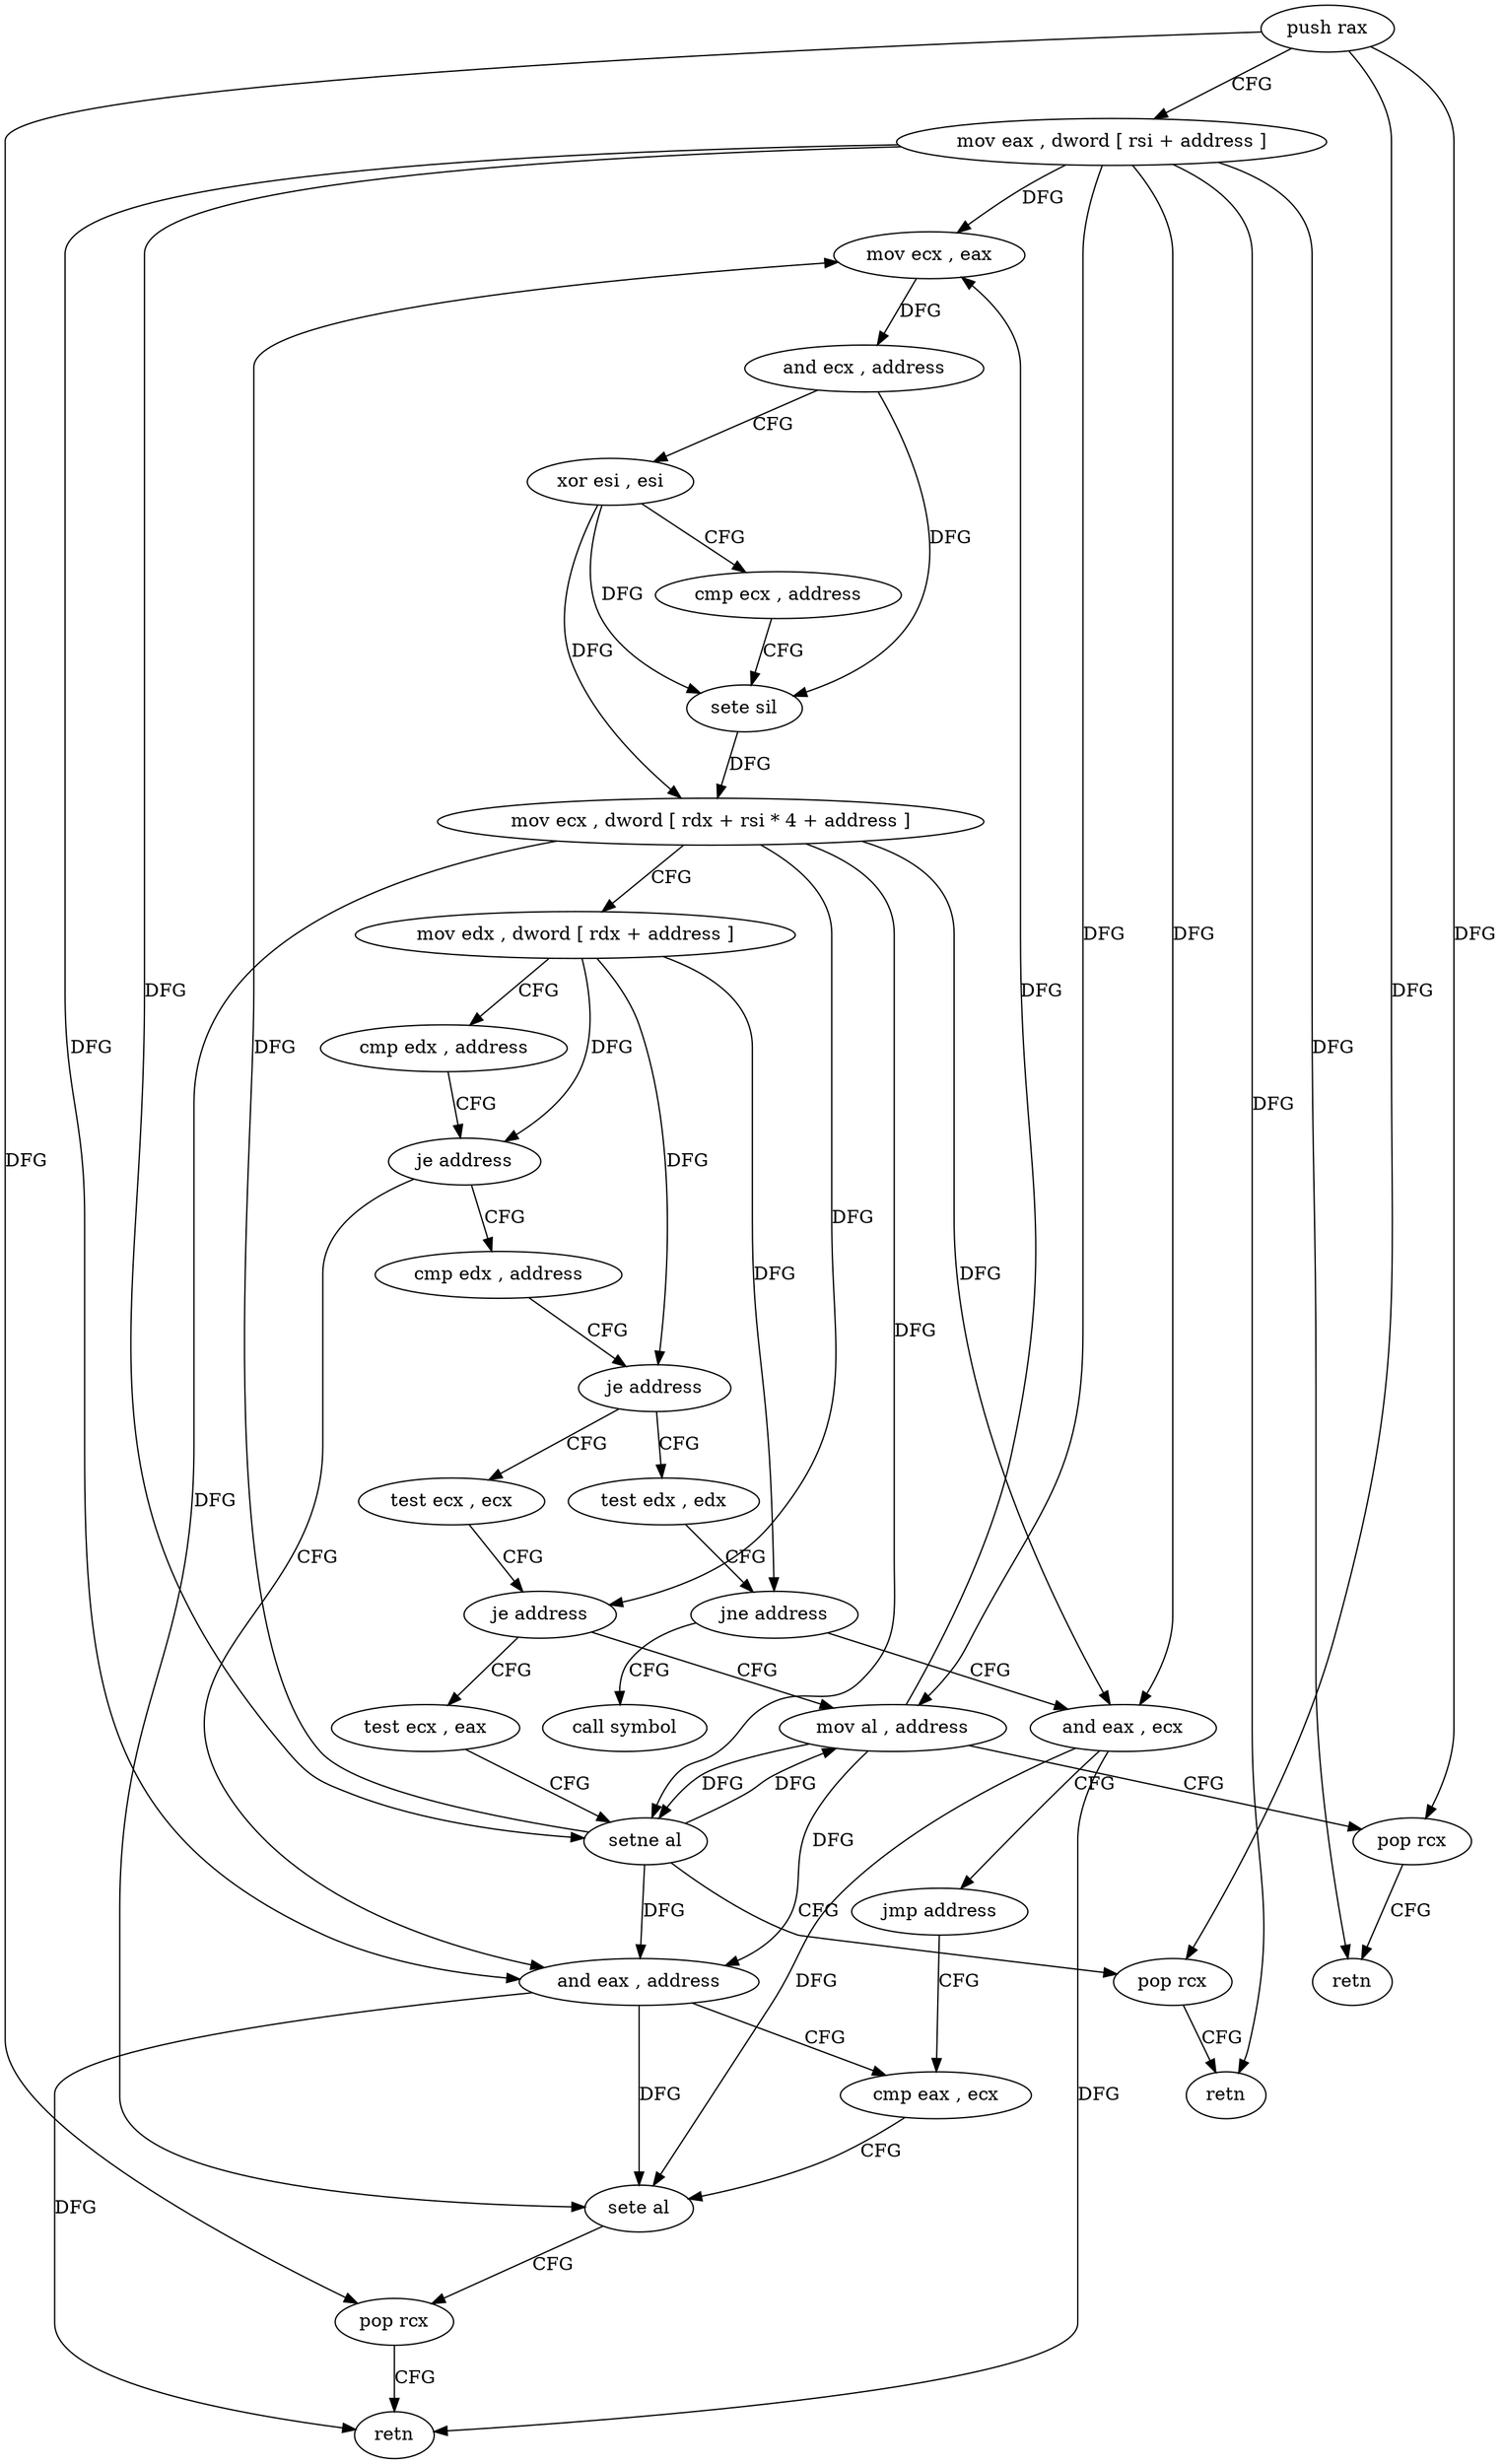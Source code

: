 digraph "func" {
"4214272" [label = "push rax" ]
"4214273" [label = "mov eax , dword [ rsi + address ]" ]
"4214276" [label = "mov ecx , eax" ]
"4214278" [label = "and ecx , address" ]
"4214284" [label = "xor esi , esi" ]
"4214286" [label = "cmp ecx , address" ]
"4214292" [label = "sete sil" ]
"4214296" [label = "mov ecx , dword [ rdx + rsi * 4 + address ]" ]
"4214300" [label = "mov edx , dword [ rdx + address ]" ]
"4214303" [label = "cmp edx , address" ]
"4214306" [label = "je address" ]
"4214332" [label = "and eax , address" ]
"4214308" [label = "cmp edx , address" ]
"4214337" [label = "cmp eax , ecx" ]
"4214311" [label = "je address" ]
"4214321" [label = "test ecx , ecx" ]
"4214313" [label = "test edx , edx" ]
"4214323" [label = "je address" ]
"4214344" [label = "mov al , address" ]
"4214325" [label = "test ecx , eax" ]
"4214315" [label = "jne address" ]
"4214348" [label = "call symbol" ]
"4214317" [label = "and eax , ecx" ]
"4214346" [label = "pop rcx" ]
"4214347" [label = "retn" ]
"4214327" [label = "setne al" ]
"4214330" [label = "pop rcx" ]
"4214331" [label = "retn" ]
"4214319" [label = "jmp address" ]
"4214339" [label = "sete al" ]
"4214342" [label = "pop rcx" ]
"4214343" [label = "retn" ]
"4214272" -> "4214273" [ label = "CFG" ]
"4214272" -> "4214342" [ label = "DFG" ]
"4214272" -> "4214346" [ label = "DFG" ]
"4214272" -> "4214330" [ label = "DFG" ]
"4214273" -> "4214276" [ label = "DFG" ]
"4214273" -> "4214332" [ label = "DFG" ]
"4214273" -> "4214344" [ label = "DFG" ]
"4214273" -> "4214347" [ label = "DFG" ]
"4214273" -> "4214327" [ label = "DFG" ]
"4214273" -> "4214331" [ label = "DFG" ]
"4214273" -> "4214317" [ label = "DFG" ]
"4214276" -> "4214278" [ label = "DFG" ]
"4214278" -> "4214284" [ label = "CFG" ]
"4214278" -> "4214292" [ label = "DFG" ]
"4214284" -> "4214286" [ label = "CFG" ]
"4214284" -> "4214292" [ label = "DFG" ]
"4214284" -> "4214296" [ label = "DFG" ]
"4214286" -> "4214292" [ label = "CFG" ]
"4214292" -> "4214296" [ label = "DFG" ]
"4214296" -> "4214300" [ label = "CFG" ]
"4214296" -> "4214339" [ label = "DFG" ]
"4214296" -> "4214323" [ label = "DFG" ]
"4214296" -> "4214327" [ label = "DFG" ]
"4214296" -> "4214317" [ label = "DFG" ]
"4214300" -> "4214303" [ label = "CFG" ]
"4214300" -> "4214306" [ label = "DFG" ]
"4214300" -> "4214311" [ label = "DFG" ]
"4214300" -> "4214315" [ label = "DFG" ]
"4214303" -> "4214306" [ label = "CFG" ]
"4214306" -> "4214332" [ label = "CFG" ]
"4214306" -> "4214308" [ label = "CFG" ]
"4214332" -> "4214337" [ label = "CFG" ]
"4214332" -> "4214339" [ label = "DFG" ]
"4214332" -> "4214343" [ label = "DFG" ]
"4214308" -> "4214311" [ label = "CFG" ]
"4214337" -> "4214339" [ label = "CFG" ]
"4214311" -> "4214321" [ label = "CFG" ]
"4214311" -> "4214313" [ label = "CFG" ]
"4214321" -> "4214323" [ label = "CFG" ]
"4214313" -> "4214315" [ label = "CFG" ]
"4214323" -> "4214344" [ label = "CFG" ]
"4214323" -> "4214325" [ label = "CFG" ]
"4214344" -> "4214346" [ label = "CFG" ]
"4214344" -> "4214276" [ label = "DFG" ]
"4214344" -> "4214332" [ label = "DFG" ]
"4214344" -> "4214327" [ label = "DFG" ]
"4214325" -> "4214327" [ label = "CFG" ]
"4214315" -> "4214348" [ label = "CFG" ]
"4214315" -> "4214317" [ label = "CFG" ]
"4214317" -> "4214319" [ label = "CFG" ]
"4214317" -> "4214339" [ label = "DFG" ]
"4214317" -> "4214343" [ label = "DFG" ]
"4214346" -> "4214347" [ label = "CFG" ]
"4214327" -> "4214330" [ label = "CFG" ]
"4214327" -> "4214276" [ label = "DFG" ]
"4214327" -> "4214332" [ label = "DFG" ]
"4214327" -> "4214344" [ label = "DFG" ]
"4214330" -> "4214331" [ label = "CFG" ]
"4214319" -> "4214337" [ label = "CFG" ]
"4214339" -> "4214342" [ label = "CFG" ]
"4214342" -> "4214343" [ label = "CFG" ]
}
